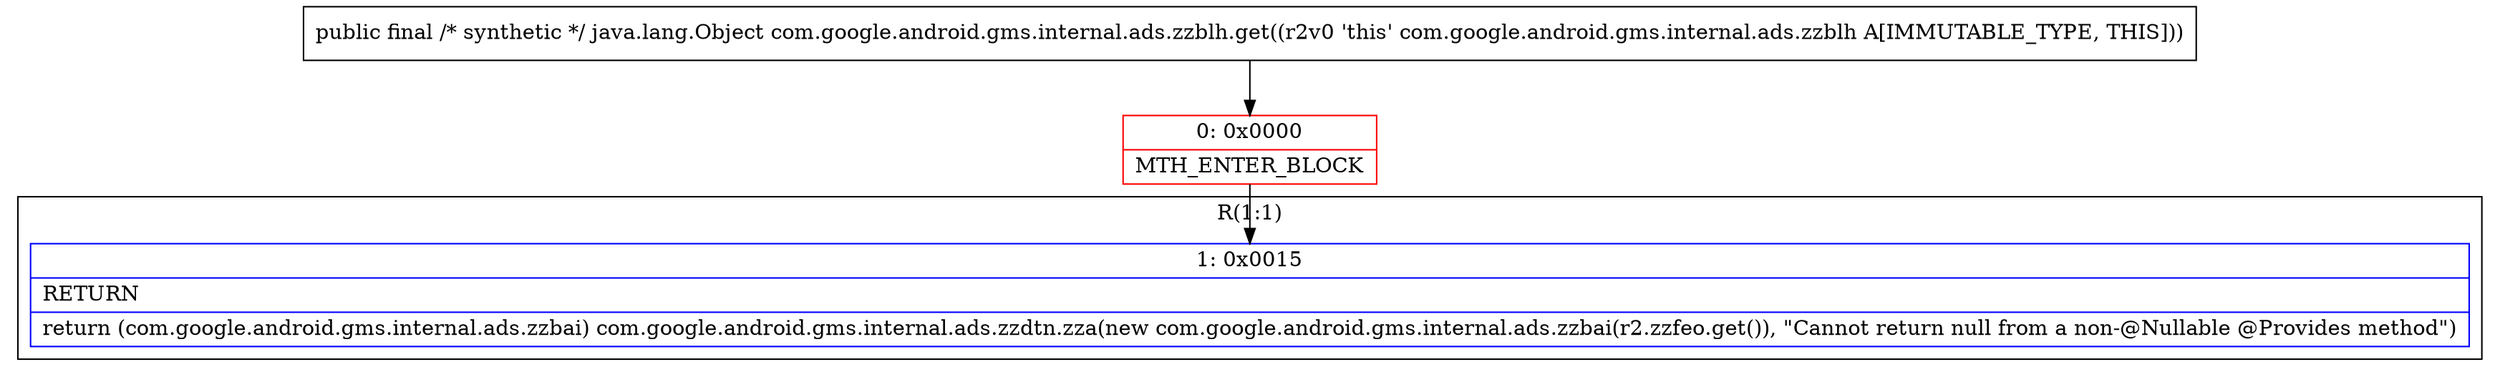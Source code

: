 digraph "CFG forcom.google.android.gms.internal.ads.zzblh.get()Ljava\/lang\/Object;" {
subgraph cluster_Region_148343903 {
label = "R(1:1)";
node [shape=record,color=blue];
Node_1 [shape=record,label="{1\:\ 0x0015|RETURN\l|return (com.google.android.gms.internal.ads.zzbai) com.google.android.gms.internal.ads.zzdtn.zza(new com.google.android.gms.internal.ads.zzbai(r2.zzfeo.get()), \"Cannot return null from a non\-@Nullable @Provides method\")\l}"];
}
Node_0 [shape=record,color=red,label="{0\:\ 0x0000|MTH_ENTER_BLOCK\l}"];
MethodNode[shape=record,label="{public final \/* synthetic *\/ java.lang.Object com.google.android.gms.internal.ads.zzblh.get((r2v0 'this' com.google.android.gms.internal.ads.zzblh A[IMMUTABLE_TYPE, THIS])) }"];
MethodNode -> Node_0;
Node_0 -> Node_1;
}

